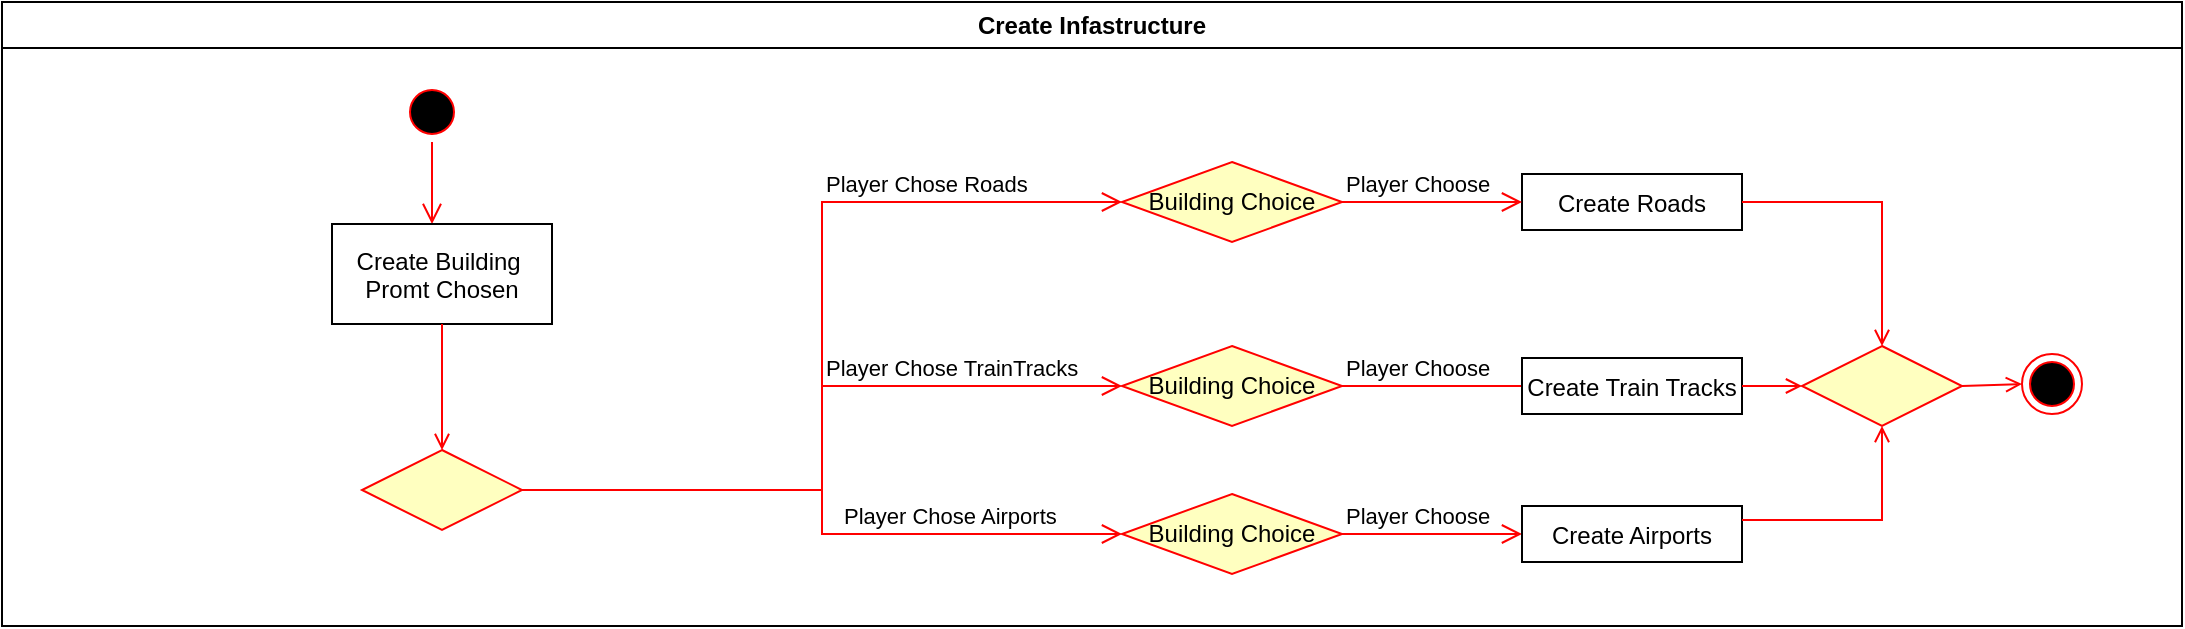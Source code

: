 <mxfile version="24.7.17">
  <diagram name="Page-1" id="e7e014a7-5840-1c2e-5031-d8a46d1fe8dd">
    <mxGraphModel dx="1678" dy="886" grid="1" gridSize="10" guides="1" tooltips="1" connect="1" arrows="1" fold="1" page="1" pageScale="1" pageWidth="1169" pageHeight="826" background="none" math="0" shadow="0">
      <root>
        <mxCell id="0" />
        <mxCell id="1" parent="0" />
        <mxCell id="2" value="Create Infastructure" style="swimlane;whiteSpace=wrap;startSize=23;" parent="1" vertex="1">
          <mxGeometry x="260" y="128" width="1090" height="312" as="geometry" />
        </mxCell>
        <mxCell id="5" value="" style="ellipse;shape=startState;fillColor=#000000;strokeColor=#ff0000;" parent="2" vertex="1">
          <mxGeometry x="200" y="40" width="30" height="30" as="geometry" />
        </mxCell>
        <mxCell id="6" value="" style="edgeStyle=elbowEdgeStyle;elbow=horizontal;verticalAlign=bottom;endArrow=open;endSize=8;strokeColor=#FF0000;endFill=1;rounded=0" parent="2" source="5" target="7" edge="1">
          <mxGeometry x="100" y="40" as="geometry">
            <mxPoint x="115" y="110" as="targetPoint" />
          </mxGeometry>
        </mxCell>
        <mxCell id="7" value="Create Building &#xa;Promt Chosen" style="" parent="2" vertex="1">
          <mxGeometry x="165" y="111" width="110" height="50" as="geometry" />
        </mxCell>
        <mxCell id="9" value="" style="endArrow=open;strokeColor=#FF0000;endFill=1;rounded=0;entryX=0.5;entryY=0;entryDx=0;entryDy=0;" parent="2" source="7" target="dpdqgHvW-5lDKjuWNhoI-41" edge="1">
          <mxGeometry relative="1" as="geometry">
            <mxPoint x="115" y="220" as="targetPoint" />
            <Array as="points" />
          </mxGeometry>
        </mxCell>
        <mxCell id="dpdqgHvW-5lDKjuWNhoI-41" value="" style="rhombus;whiteSpace=wrap;html=1;fontColor=#000000;fillColor=#ffffc0;strokeColor=#ff0000;" parent="2" vertex="1">
          <mxGeometry x="180" y="224" width="80" height="40" as="geometry" />
        </mxCell>
        <mxCell id="dpdqgHvW-5lDKjuWNhoI-44" value="Player Chose Airports" style="edgeStyle=orthogonalEdgeStyle;html=1;align=left;verticalAlign=bottom;endArrow=open;endSize=8;strokeColor=#ff0000;rounded=0;exitX=1;exitY=0.5;exitDx=0;exitDy=0;entryX=0;entryY=0.5;entryDx=0;entryDy=0;" parent="2" source="dpdqgHvW-5lDKjuWNhoI-41" target="dpdqgHvW-5lDKjuWNhoI-50" edge="1">
          <mxGeometry x="0.12" relative="1" as="geometry">
            <mxPoint x="405.62" y="112" as="targetPoint" />
            <mxPoint x="275.62" y="222" as="sourcePoint" />
            <mxPoint as="offset" />
          </mxGeometry>
        </mxCell>
        <mxCell id="dpdqgHvW-5lDKjuWNhoI-46" value="Player Chose TrainTracks" style="edgeStyle=orthogonalEdgeStyle;html=1;align=left;verticalAlign=bottom;endArrow=open;endSize=8;strokeColor=#ff0000;rounded=0;exitX=1;exitY=0.5;exitDx=0;exitDy=0;entryX=0;entryY=0.5;entryDx=0;entryDy=0;" parent="2" source="dpdqgHvW-5lDKjuWNhoI-41" target="dpdqgHvW-5lDKjuWNhoI-49" edge="1">
          <mxGeometry x="0.148" relative="1" as="geometry">
            <mxPoint x="405.62" y="134.58" as="targetPoint" />
            <mxPoint x="275.62" y="222" as="sourcePoint" />
            <mxPoint as="offset" />
          </mxGeometry>
        </mxCell>
        <mxCell id="dpdqgHvW-5lDKjuWNhoI-47" value="Player Chose Roads" style="edgeStyle=orthogonalEdgeStyle;html=1;align=left;verticalAlign=bottom;endArrow=open;endSize=8;strokeColor=#ff0000;rounded=0;exitX=1;exitY=0.5;exitDx=0;exitDy=0;entryX=0;entryY=0.5;entryDx=0;entryDy=0;" parent="2" source="dpdqgHvW-5lDKjuWNhoI-41" target="dpdqgHvW-5lDKjuWNhoI-48" edge="1">
          <mxGeometry x="0.324" relative="1" as="geometry">
            <mxPoint x="405.62" y="160" as="targetPoint" />
            <mxPoint x="275.62" y="222" as="sourcePoint" />
            <mxPoint as="offset" />
          </mxGeometry>
        </mxCell>
        <mxCell id="dpdqgHvW-5lDKjuWNhoI-48" value="Building Choice" style="rhombus;whiteSpace=wrap;html=1;fontColor=#000000;fillColor=#ffffc0;strokeColor=#ff0000;" parent="2" vertex="1">
          <mxGeometry x="560" y="80" width="110" height="40" as="geometry" />
        </mxCell>
        <mxCell id="dpdqgHvW-5lDKjuWNhoI-49" value="Building Choice" style="rhombus;whiteSpace=wrap;html=1;fontColor=#000000;fillColor=#ffffc0;strokeColor=#ff0000;" parent="2" vertex="1">
          <mxGeometry x="560" y="172" width="110" height="40" as="geometry" />
        </mxCell>
        <mxCell id="dpdqgHvW-5lDKjuWNhoI-50" value="Building Choice" style="rhombus;whiteSpace=wrap;html=1;fontColor=#000000;fillColor=#ffffc0;strokeColor=#ff0000;" parent="2" vertex="1">
          <mxGeometry x="560" y="246" width="110" height="40" as="geometry" />
        </mxCell>
        <mxCell id="dpdqgHvW-5lDKjuWNhoI-62" value="Create Roads" style="" parent="2" vertex="1">
          <mxGeometry x="760" y="86" width="110" height="28" as="geometry" />
        </mxCell>
        <mxCell id="dpdqgHvW-5lDKjuWNhoI-73" value="Player Choose" style="edgeStyle=orthogonalEdgeStyle;html=1;align=left;verticalAlign=bottom;endArrow=open;endSize=8;strokeColor=#ff0000;rounded=0;exitX=1;exitY=0.5;exitDx=0;exitDy=0;entryX=0;entryY=0.5;entryDx=0;entryDy=0;" parent="2" source="dpdqgHvW-5lDKjuWNhoI-49" target="dpdqgHvW-5lDKjuWNhoI-88" edge="1">
          <mxGeometry x="-1" relative="1" as="geometry">
            <mxPoint x="770" y="172" as="targetPoint" />
            <mxPoint x="680" y="172" as="sourcePoint" />
            <mxPoint as="offset" />
            <Array as="points">
              <mxPoint x="780" y="192" />
              <mxPoint x="780" y="192" />
            </Array>
          </mxGeometry>
        </mxCell>
        <mxCell id="dpdqgHvW-5lDKjuWNhoI-79" value="Player Choose" style="edgeStyle=orthogonalEdgeStyle;html=1;align=left;verticalAlign=bottom;endArrow=open;endSize=8;strokeColor=#ff0000;rounded=0;exitX=1;exitY=0.5;exitDx=0;exitDy=0;entryX=0;entryY=0.5;entryDx=0;entryDy=0;" parent="2" source="dpdqgHvW-5lDKjuWNhoI-50" target="dpdqgHvW-5lDKjuWNhoI-91" edge="1">
          <mxGeometry x="-1" relative="1" as="geometry">
            <mxPoint x="770" y="315" as="targetPoint" />
            <mxPoint x="670" y="313" as="sourcePoint" />
            <mxPoint as="offset" />
            <Array as="points">
              <mxPoint x="670" y="266" />
            </Array>
          </mxGeometry>
        </mxCell>
        <mxCell id="dpdqgHvW-5lDKjuWNhoI-88" value="Create Train Tracks" style="" parent="2" vertex="1">
          <mxGeometry x="760" y="178" width="110" height="28" as="geometry" />
        </mxCell>
        <mxCell id="dpdqgHvW-5lDKjuWNhoI-91" value="Create Airports" style="" parent="2" vertex="1">
          <mxGeometry x="760" y="252" width="110" height="28" as="geometry" />
        </mxCell>
        <mxCell id="dpdqgHvW-5lDKjuWNhoI-106" value="" style="rhombus;whiteSpace=wrap;html=1;fontColor=#000000;fillColor=#ffffc0;strokeColor=#ff0000;" parent="2" vertex="1">
          <mxGeometry x="900" y="172" width="80" height="40" as="geometry" />
        </mxCell>
        <mxCell id="dpdqgHvW-5lDKjuWNhoI-107" value="" style="ellipse;html=1;shape=endState;fillColor=#000000;strokeColor=#ff0000;" parent="2" vertex="1">
          <mxGeometry x="1010" y="176" width="30" height="30" as="geometry" />
        </mxCell>
        <mxCell id="dpdqgHvW-5lDKjuWNhoI-108" value="" style="endArrow=open;strokeColor=#FF0000;endFill=1;rounded=0;entryX=0;entryY=0.5;entryDx=0;entryDy=0;exitX=1;exitY=0.5;exitDx=0;exitDy=0;" parent="2" source="dpdqgHvW-5lDKjuWNhoI-106" target="dpdqgHvW-5lDKjuWNhoI-107" edge="1">
          <mxGeometry relative="1" as="geometry">
            <mxPoint x="975" y="202" as="sourcePoint" />
            <mxPoint x="920" y="265" as="targetPoint" />
            <Array as="points" />
          </mxGeometry>
        </mxCell>
        <mxCell id="dpdqgHvW-5lDKjuWNhoI-110" value="" style="endArrow=open;strokeColor=#FF0000;endFill=1;rounded=0;entryX=0.5;entryY=0;entryDx=0;entryDy=0;exitX=1;exitY=0.5;exitDx=0;exitDy=0;" parent="2" source="dpdqgHvW-5lDKjuWNhoI-62" target="dpdqgHvW-5lDKjuWNhoI-106" edge="1">
          <mxGeometry relative="1" as="geometry">
            <mxPoint x="890" y="76" as="sourcePoint" />
            <mxPoint x="989" y="332" as="targetPoint" />
            <Array as="points">
              <mxPoint x="940" y="100" />
            </Array>
          </mxGeometry>
        </mxCell>
        <mxCell id="dpdqgHvW-5lDKjuWNhoI-166" value="" style="endArrow=open;strokeColor=#FF0000;endFill=1;rounded=0;exitX=1;exitY=0.25;exitDx=0;exitDy=0;entryX=0.5;entryY=1;entryDx=0;entryDy=0;" parent="2" source="dpdqgHvW-5lDKjuWNhoI-91" target="dpdqgHvW-5lDKjuWNhoI-106" edge="1">
          <mxGeometry relative="1" as="geometry">
            <mxPoint x="890" y="289" as="sourcePoint" />
            <mxPoint x="990" y="332" as="targetPoint" />
            <Array as="points">
              <mxPoint x="940" y="259" />
            </Array>
          </mxGeometry>
        </mxCell>
        <mxCell id="dpdqgHvW-5lDKjuWNhoI-55" value="Player Choose" style="edgeStyle=orthogonalEdgeStyle;html=1;align=left;verticalAlign=bottom;endArrow=open;endSize=8;strokeColor=#ff0000;rounded=0;exitX=1;exitY=0.5;exitDx=0;exitDy=0;entryX=0;entryY=0.5;entryDx=0;entryDy=0;" parent="2" source="dpdqgHvW-5lDKjuWNhoI-48" target="dpdqgHvW-5lDKjuWNhoI-62" edge="1">
          <mxGeometry x="-1" relative="1" as="geometry">
            <mxPoint x="750" y="102" as="targetPoint" />
            <mxPoint x="800" y="112" as="sourcePoint" />
            <mxPoint as="offset" />
            <Array as="points">
              <mxPoint x="710" y="100" />
              <mxPoint x="710" y="100" />
            </Array>
          </mxGeometry>
        </mxCell>
        <mxCell id="dpdqgHvW-5lDKjuWNhoI-176" value="" style="endArrow=open;strokeColor=#FF0000;endFill=1;rounded=0;exitX=1;exitY=0.5;exitDx=0;exitDy=0;entryX=0;entryY=0.5;entryDx=0;entryDy=0;" parent="2" source="dpdqgHvW-5lDKjuWNhoI-88" target="dpdqgHvW-5lDKjuWNhoI-106" edge="1">
          <mxGeometry relative="1" as="geometry">
            <mxPoint x="880" y="269" as="sourcePoint" />
            <mxPoint x="980" y="322" as="targetPoint" />
            <Array as="points" />
          </mxGeometry>
        </mxCell>
      </root>
    </mxGraphModel>
  </diagram>
</mxfile>
